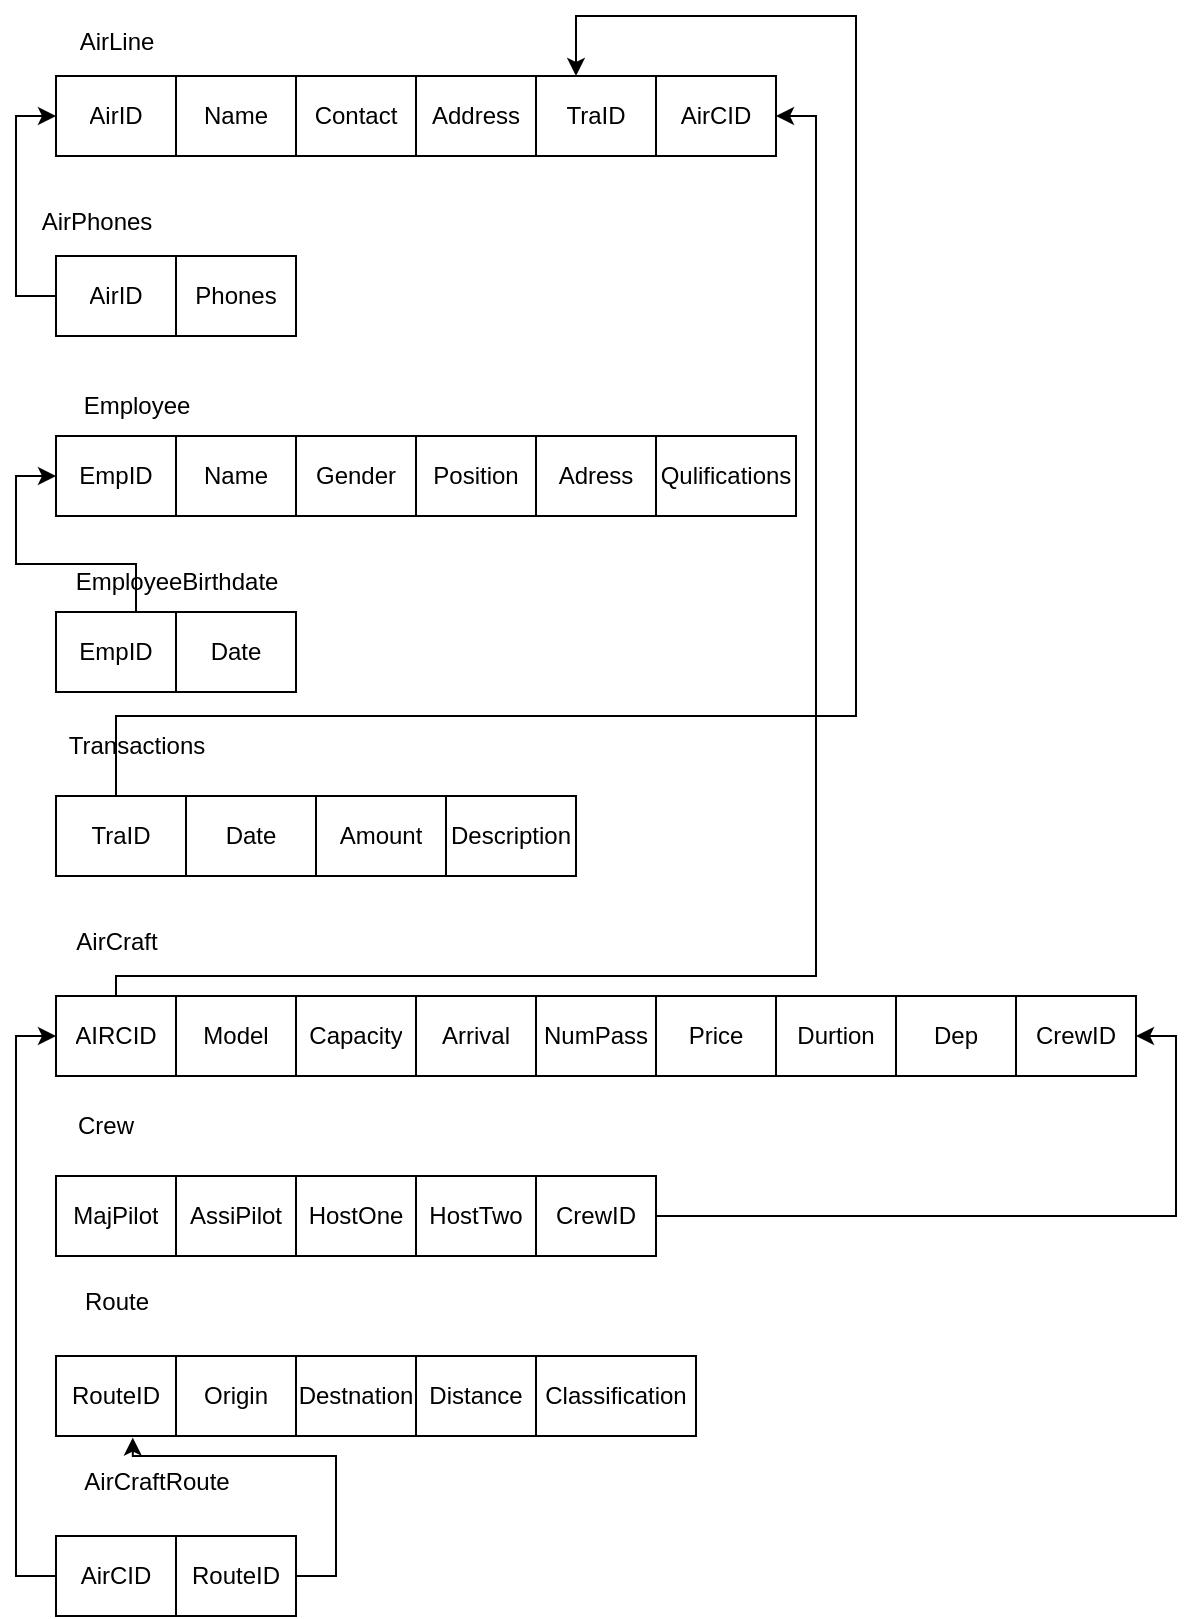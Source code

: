 <mxfile version="24.2.5" type="device">
  <diagram name="Page-1" id="in4mDl0qUS6cg2jrFzra">
    <mxGraphModel dx="2140" dy="621" grid="1" gridSize="10" guides="1" tooltips="1" connect="1" arrows="1" fold="1" page="1" pageScale="1" pageWidth="850" pageHeight="1100" math="0" shadow="0">
      <root>
        <mxCell id="0" />
        <mxCell id="1" parent="0" />
        <mxCell id="IkXdmoxsushHbvHvt8e6-1" value="" style="shape=table;startSize=0;container=1;collapsible=0;childLayout=tableLayout;" vertex="1" parent="1">
          <mxGeometry y="40" width="360" height="40" as="geometry" />
        </mxCell>
        <mxCell id="IkXdmoxsushHbvHvt8e6-2" value="" style="shape=tableRow;horizontal=0;startSize=0;swimlaneHead=0;swimlaneBody=0;strokeColor=inherit;top=0;left=0;bottom=0;right=0;collapsible=0;dropTarget=0;fillColor=none;points=[[0,0.5],[1,0.5]];portConstraint=eastwest;" vertex="1" parent="IkXdmoxsushHbvHvt8e6-1">
          <mxGeometry width="360" height="40" as="geometry" />
        </mxCell>
        <mxCell id="IkXdmoxsushHbvHvt8e6-3" value="AirID" style="shape=partialRectangle;html=1;whiteSpace=wrap;connectable=0;strokeColor=inherit;overflow=hidden;fillColor=none;top=0;left=0;bottom=0;right=0;pointerEvents=1;" vertex="1" parent="IkXdmoxsushHbvHvt8e6-2">
          <mxGeometry width="60" height="40" as="geometry">
            <mxRectangle width="60" height="40" as="alternateBounds" />
          </mxGeometry>
        </mxCell>
        <mxCell id="IkXdmoxsushHbvHvt8e6-4" value="Name" style="shape=partialRectangle;html=1;whiteSpace=wrap;connectable=0;strokeColor=inherit;overflow=hidden;fillColor=none;top=0;left=0;bottom=0;right=0;pointerEvents=1;" vertex="1" parent="IkXdmoxsushHbvHvt8e6-2">
          <mxGeometry x="60" width="60" height="40" as="geometry">
            <mxRectangle width="60" height="40" as="alternateBounds" />
          </mxGeometry>
        </mxCell>
        <mxCell id="IkXdmoxsushHbvHvt8e6-5" value="Contact" style="shape=partialRectangle;html=1;whiteSpace=wrap;connectable=0;strokeColor=inherit;overflow=hidden;fillColor=none;top=0;left=0;bottom=0;right=0;pointerEvents=1;" vertex="1" parent="IkXdmoxsushHbvHvt8e6-2">
          <mxGeometry x="120" width="60" height="40" as="geometry">
            <mxRectangle width="60" height="40" as="alternateBounds" />
          </mxGeometry>
        </mxCell>
        <mxCell id="IkXdmoxsushHbvHvt8e6-6" value="Address" style="shape=partialRectangle;html=1;whiteSpace=wrap;connectable=0;strokeColor=inherit;overflow=hidden;fillColor=none;top=0;left=0;bottom=0;right=0;pointerEvents=1;" vertex="1" parent="IkXdmoxsushHbvHvt8e6-2">
          <mxGeometry x="180" width="60" height="40" as="geometry">
            <mxRectangle width="60" height="40" as="alternateBounds" />
          </mxGeometry>
        </mxCell>
        <mxCell id="IkXdmoxsushHbvHvt8e6-46" value="TraID" style="shape=partialRectangle;html=1;whiteSpace=wrap;connectable=0;strokeColor=inherit;overflow=hidden;fillColor=none;top=0;left=0;bottom=0;right=0;pointerEvents=1;" vertex="1" parent="IkXdmoxsushHbvHvt8e6-2">
          <mxGeometry x="240" width="60" height="40" as="geometry">
            <mxRectangle width="60" height="40" as="alternateBounds" />
          </mxGeometry>
        </mxCell>
        <mxCell id="IkXdmoxsushHbvHvt8e6-56" value="AirCID" style="shape=partialRectangle;html=1;whiteSpace=wrap;connectable=0;strokeColor=inherit;overflow=hidden;fillColor=none;top=0;left=0;bottom=0;right=0;pointerEvents=1;" vertex="1" parent="IkXdmoxsushHbvHvt8e6-2">
          <mxGeometry x="300" width="60" height="40" as="geometry">
            <mxRectangle width="60" height="40" as="alternateBounds" />
          </mxGeometry>
        </mxCell>
        <mxCell id="IkXdmoxsushHbvHvt8e6-8" value="" style="shape=table;startSize=0;container=1;collapsible=0;childLayout=tableLayout;" vertex="1" parent="1">
          <mxGeometry y="130" width="120" height="40" as="geometry" />
        </mxCell>
        <mxCell id="IkXdmoxsushHbvHvt8e6-9" value="" style="shape=tableRow;horizontal=0;startSize=0;swimlaneHead=0;swimlaneBody=0;strokeColor=inherit;top=0;left=0;bottom=0;right=0;collapsible=0;dropTarget=0;fillColor=none;points=[[0,0.5],[1,0.5]];portConstraint=eastwest;" vertex="1" parent="IkXdmoxsushHbvHvt8e6-8">
          <mxGeometry width="120" height="40" as="geometry" />
        </mxCell>
        <mxCell id="IkXdmoxsushHbvHvt8e6-10" value="AirID" style="shape=partialRectangle;html=1;whiteSpace=wrap;connectable=0;strokeColor=inherit;overflow=hidden;fillColor=none;top=0;left=0;bottom=0;right=0;pointerEvents=1;" vertex="1" parent="IkXdmoxsushHbvHvt8e6-9">
          <mxGeometry width="60" height="40" as="geometry">
            <mxRectangle width="60" height="40" as="alternateBounds" />
          </mxGeometry>
        </mxCell>
        <mxCell id="IkXdmoxsushHbvHvt8e6-11" value="Phones" style="shape=partialRectangle;html=1;whiteSpace=wrap;connectable=0;strokeColor=inherit;overflow=hidden;fillColor=none;top=0;left=0;bottom=0;right=0;pointerEvents=1;" vertex="1" parent="IkXdmoxsushHbvHvt8e6-9">
          <mxGeometry x="60" width="60" height="40" as="geometry">
            <mxRectangle width="60" height="40" as="alternateBounds" />
          </mxGeometry>
        </mxCell>
        <mxCell id="IkXdmoxsushHbvHvt8e6-12" value="AirPhones" style="text;html=1;align=center;verticalAlign=middle;resizable=0;points=[];autosize=1;strokeColor=none;fillColor=none;" vertex="1" parent="1">
          <mxGeometry x="-20" y="98" width="80" height="30" as="geometry" />
        </mxCell>
        <mxCell id="IkXdmoxsushHbvHvt8e6-13" value="AirLine" style="text;html=1;align=center;verticalAlign=middle;resizable=0;points=[];autosize=1;strokeColor=none;fillColor=none;" vertex="1" parent="1">
          <mxGeometry y="8" width="60" height="30" as="geometry" />
        </mxCell>
        <mxCell id="IkXdmoxsushHbvHvt8e6-14" style="edgeStyle=orthogonalEdgeStyle;rounded=0;orthogonalLoop=1;jettySize=auto;html=1;entryX=0;entryY=0.5;entryDx=0;entryDy=0;" edge="1" parent="1" source="IkXdmoxsushHbvHvt8e6-9" target="IkXdmoxsushHbvHvt8e6-2">
          <mxGeometry relative="1" as="geometry">
            <Array as="points">
              <mxPoint x="-20" y="150" />
              <mxPoint x="-20" y="60" />
            </Array>
          </mxGeometry>
        </mxCell>
        <mxCell id="IkXdmoxsushHbvHvt8e6-21" value="" style="shape=table;startSize=0;container=1;collapsible=0;childLayout=tableLayout;" vertex="1" parent="1">
          <mxGeometry y="220" width="370" height="40" as="geometry" />
        </mxCell>
        <mxCell id="IkXdmoxsushHbvHvt8e6-22" value="" style="shape=tableRow;horizontal=0;startSize=0;swimlaneHead=0;swimlaneBody=0;strokeColor=inherit;top=0;left=0;bottom=0;right=0;collapsible=0;dropTarget=0;fillColor=none;points=[[0,0.5],[1,0.5]];portConstraint=eastwest;" vertex="1" parent="IkXdmoxsushHbvHvt8e6-21">
          <mxGeometry width="370" height="40" as="geometry" />
        </mxCell>
        <mxCell id="IkXdmoxsushHbvHvt8e6-23" value="EmpID" style="shape=partialRectangle;html=1;whiteSpace=wrap;connectable=0;strokeColor=inherit;overflow=hidden;fillColor=none;top=0;left=0;bottom=0;right=0;pointerEvents=1;" vertex="1" parent="IkXdmoxsushHbvHvt8e6-22">
          <mxGeometry width="60" height="40" as="geometry">
            <mxRectangle width="60" height="40" as="alternateBounds" />
          </mxGeometry>
        </mxCell>
        <mxCell id="IkXdmoxsushHbvHvt8e6-24" value="Name" style="shape=partialRectangle;html=1;whiteSpace=wrap;connectable=0;strokeColor=inherit;overflow=hidden;fillColor=none;top=0;left=0;bottom=0;right=0;pointerEvents=1;" vertex="1" parent="IkXdmoxsushHbvHvt8e6-22">
          <mxGeometry x="60" width="60" height="40" as="geometry">
            <mxRectangle width="60" height="40" as="alternateBounds" />
          </mxGeometry>
        </mxCell>
        <mxCell id="IkXdmoxsushHbvHvt8e6-25" value="Gender" style="shape=partialRectangle;html=1;whiteSpace=wrap;connectable=0;strokeColor=inherit;overflow=hidden;fillColor=none;top=0;left=0;bottom=0;right=0;pointerEvents=1;" vertex="1" parent="IkXdmoxsushHbvHvt8e6-22">
          <mxGeometry x="120" width="60" height="40" as="geometry">
            <mxRectangle width="60" height="40" as="alternateBounds" />
          </mxGeometry>
        </mxCell>
        <mxCell id="IkXdmoxsushHbvHvt8e6-26" value="Position" style="shape=partialRectangle;html=1;whiteSpace=wrap;connectable=0;strokeColor=inherit;overflow=hidden;fillColor=none;top=0;left=0;bottom=0;right=0;pointerEvents=1;" vertex="1" parent="IkXdmoxsushHbvHvt8e6-22">
          <mxGeometry x="180" width="60" height="40" as="geometry">
            <mxRectangle width="60" height="40" as="alternateBounds" />
          </mxGeometry>
        </mxCell>
        <mxCell id="IkXdmoxsushHbvHvt8e6-27" value="Adress" style="shape=partialRectangle;html=1;whiteSpace=wrap;connectable=0;strokeColor=inherit;overflow=hidden;fillColor=none;top=0;left=0;bottom=0;right=0;pointerEvents=1;" vertex="1" parent="IkXdmoxsushHbvHvt8e6-22">
          <mxGeometry x="240" width="60" height="40" as="geometry">
            <mxRectangle width="60" height="40" as="alternateBounds" />
          </mxGeometry>
        </mxCell>
        <mxCell id="IkXdmoxsushHbvHvt8e6-28" value="Qulifications" style="shape=partialRectangle;html=1;whiteSpace=wrap;connectable=0;strokeColor=inherit;overflow=hidden;fillColor=none;top=0;left=0;bottom=0;right=0;pointerEvents=1;" vertex="1" parent="IkXdmoxsushHbvHvt8e6-22">
          <mxGeometry x="300" width="70" height="40" as="geometry">
            <mxRectangle width="70" height="40" as="alternateBounds" />
          </mxGeometry>
        </mxCell>
        <mxCell id="IkXdmoxsushHbvHvt8e6-32" value="Employee" style="text;html=1;align=center;verticalAlign=middle;resizable=0;points=[];autosize=1;strokeColor=none;fillColor=none;" vertex="1" parent="1">
          <mxGeometry y="190" width="80" height="30" as="geometry" />
        </mxCell>
        <mxCell id="IkXdmoxsushHbvHvt8e6-33" value="EmployeeBirthdate" style="text;html=1;align=center;verticalAlign=middle;resizable=0;points=[];autosize=1;strokeColor=none;fillColor=none;" vertex="1" parent="1">
          <mxGeometry y="278" width="120" height="30" as="geometry" />
        </mxCell>
        <mxCell id="IkXdmoxsushHbvHvt8e6-38" style="edgeStyle=orthogonalEdgeStyle;rounded=0;orthogonalLoop=1;jettySize=auto;html=1;entryX=0;entryY=0.5;entryDx=0;entryDy=0;" edge="1" parent="1" source="IkXdmoxsushHbvHvt8e6-34" target="IkXdmoxsushHbvHvt8e6-22">
          <mxGeometry relative="1" as="geometry">
            <Array as="points">
              <mxPoint x="40" y="284" />
              <mxPoint x="-20" y="284" />
              <mxPoint x="-20" y="240" />
            </Array>
          </mxGeometry>
        </mxCell>
        <mxCell id="IkXdmoxsushHbvHvt8e6-34" value="" style="shape=table;startSize=0;container=1;collapsible=0;childLayout=tableLayout;" vertex="1" parent="1">
          <mxGeometry y="308" width="120" height="40" as="geometry" />
        </mxCell>
        <mxCell id="IkXdmoxsushHbvHvt8e6-35" value="" style="shape=tableRow;horizontal=0;startSize=0;swimlaneHead=0;swimlaneBody=0;strokeColor=inherit;top=0;left=0;bottom=0;right=0;collapsible=0;dropTarget=0;fillColor=none;points=[[0,0.5],[1,0.5]];portConstraint=eastwest;" vertex="1" parent="IkXdmoxsushHbvHvt8e6-34">
          <mxGeometry width="120" height="40" as="geometry" />
        </mxCell>
        <mxCell id="IkXdmoxsushHbvHvt8e6-36" value="EmpID" style="shape=partialRectangle;html=1;whiteSpace=wrap;connectable=0;strokeColor=inherit;overflow=hidden;fillColor=none;top=0;left=0;bottom=0;right=0;pointerEvents=1;" vertex="1" parent="IkXdmoxsushHbvHvt8e6-35">
          <mxGeometry width="60" height="40" as="geometry">
            <mxRectangle width="60" height="40" as="alternateBounds" />
          </mxGeometry>
        </mxCell>
        <mxCell id="IkXdmoxsushHbvHvt8e6-37" value="Date" style="shape=partialRectangle;html=1;whiteSpace=wrap;connectable=0;strokeColor=inherit;overflow=hidden;fillColor=none;top=0;left=0;bottom=0;right=0;pointerEvents=1;" vertex="1" parent="IkXdmoxsushHbvHvt8e6-35">
          <mxGeometry x="60" width="60" height="40" as="geometry">
            <mxRectangle width="60" height="40" as="alternateBounds" />
          </mxGeometry>
        </mxCell>
        <mxCell id="IkXdmoxsushHbvHvt8e6-39" value="" style="shape=table;startSize=0;container=1;collapsible=0;childLayout=tableLayout;" vertex="1" parent="1">
          <mxGeometry y="400" width="260" height="40" as="geometry" />
        </mxCell>
        <mxCell id="IkXdmoxsushHbvHvt8e6-40" value="" style="shape=tableRow;horizontal=0;startSize=0;swimlaneHead=0;swimlaneBody=0;strokeColor=inherit;top=0;left=0;bottom=0;right=0;collapsible=0;dropTarget=0;fillColor=none;points=[[0,0.5],[1,0.5]];portConstraint=eastwest;" vertex="1" parent="IkXdmoxsushHbvHvt8e6-39">
          <mxGeometry width="260" height="40" as="geometry" />
        </mxCell>
        <mxCell id="IkXdmoxsushHbvHvt8e6-41" value="TraID" style="shape=partialRectangle;html=1;whiteSpace=wrap;connectable=0;strokeColor=inherit;overflow=hidden;fillColor=none;top=0;left=0;bottom=0;right=0;pointerEvents=1;" vertex="1" parent="IkXdmoxsushHbvHvt8e6-40">
          <mxGeometry width="65" height="40" as="geometry">
            <mxRectangle width="65" height="40" as="alternateBounds" />
          </mxGeometry>
        </mxCell>
        <mxCell id="IkXdmoxsushHbvHvt8e6-42" value="Date" style="shape=partialRectangle;html=1;whiteSpace=wrap;connectable=0;strokeColor=inherit;overflow=hidden;fillColor=none;top=0;left=0;bottom=0;right=0;pointerEvents=1;" vertex="1" parent="IkXdmoxsushHbvHvt8e6-40">
          <mxGeometry x="65" width="65" height="40" as="geometry">
            <mxRectangle width="65" height="40" as="alternateBounds" />
          </mxGeometry>
        </mxCell>
        <mxCell id="IkXdmoxsushHbvHvt8e6-43" value="Amount" style="shape=partialRectangle;html=1;whiteSpace=wrap;connectable=0;strokeColor=inherit;overflow=hidden;fillColor=none;top=0;left=0;bottom=0;right=0;pointerEvents=1;" vertex="1" parent="IkXdmoxsushHbvHvt8e6-40">
          <mxGeometry x="130" width="65" height="40" as="geometry">
            <mxRectangle width="65" height="40" as="alternateBounds" />
          </mxGeometry>
        </mxCell>
        <mxCell id="IkXdmoxsushHbvHvt8e6-45" value="Description" style="shape=partialRectangle;html=1;whiteSpace=wrap;connectable=0;strokeColor=inherit;overflow=hidden;fillColor=none;top=0;left=0;bottom=0;right=0;pointerEvents=1;" vertex="1" parent="IkXdmoxsushHbvHvt8e6-40">
          <mxGeometry x="195" width="65" height="40" as="geometry">
            <mxRectangle width="65" height="40" as="alternateBounds" />
          </mxGeometry>
        </mxCell>
        <mxCell id="IkXdmoxsushHbvHvt8e6-44" value="Transactions" style="text;html=1;align=center;verticalAlign=middle;resizable=0;points=[];autosize=1;strokeColor=none;fillColor=none;" vertex="1" parent="1">
          <mxGeometry x="-5" y="360" width="90" height="30" as="geometry" />
        </mxCell>
        <mxCell id="IkXdmoxsushHbvHvt8e6-47" style="edgeStyle=orthogonalEdgeStyle;rounded=0;orthogonalLoop=1;jettySize=auto;html=1;" edge="1" parent="1" source="IkXdmoxsushHbvHvt8e6-40" target="IkXdmoxsushHbvHvt8e6-2">
          <mxGeometry relative="1" as="geometry">
            <mxPoint x="370" y="50" as="targetPoint" />
            <Array as="points">
              <mxPoint x="30" y="360" />
              <mxPoint x="400" y="360" />
              <mxPoint x="400" y="10" />
              <mxPoint x="260" y="10" />
            </Array>
          </mxGeometry>
        </mxCell>
        <mxCell id="IkXdmoxsushHbvHvt8e6-48" value="AirCraft" style="text;html=1;align=center;verticalAlign=middle;resizable=0;points=[];autosize=1;strokeColor=none;fillColor=none;" vertex="1" parent="1">
          <mxGeometry y="458" width="60" height="30" as="geometry" />
        </mxCell>
        <mxCell id="IkXdmoxsushHbvHvt8e6-59" style="edgeStyle=orthogonalEdgeStyle;rounded=0;orthogonalLoop=1;jettySize=auto;html=1;entryX=1;entryY=0.5;entryDx=0;entryDy=0;" edge="1" parent="1" target="IkXdmoxsushHbvHvt8e6-2">
          <mxGeometry relative="1" as="geometry">
            <mxPoint x="360" y="90" as="targetPoint" />
            <mxPoint x="30" y="530" as="sourcePoint" />
            <Array as="points">
              <mxPoint x="30" y="490" />
              <mxPoint x="380" y="490" />
              <mxPoint x="380" y="60" />
            </Array>
          </mxGeometry>
        </mxCell>
        <mxCell id="IkXdmoxsushHbvHvt8e6-49" value="" style="shape=table;startSize=0;container=1;collapsible=0;childLayout=tableLayout;" vertex="1" parent="1">
          <mxGeometry y="500" width="540" height="40" as="geometry" />
        </mxCell>
        <mxCell id="IkXdmoxsushHbvHvt8e6-50" value="" style="shape=tableRow;horizontal=0;startSize=0;swimlaneHead=0;swimlaneBody=0;strokeColor=inherit;top=0;left=0;bottom=0;right=0;collapsible=0;dropTarget=0;fillColor=none;points=[[0,0.5],[1,0.5]];portConstraint=eastwest;" vertex="1" parent="IkXdmoxsushHbvHvt8e6-49">
          <mxGeometry width="540" height="40" as="geometry" />
        </mxCell>
        <mxCell id="IkXdmoxsushHbvHvt8e6-51" value="AIRCID" style="shape=partialRectangle;html=1;whiteSpace=wrap;connectable=0;strokeColor=inherit;overflow=hidden;fillColor=none;top=0;left=0;bottom=0;right=0;pointerEvents=1;" vertex="1" parent="IkXdmoxsushHbvHvt8e6-50">
          <mxGeometry width="60" height="40" as="geometry">
            <mxRectangle width="60" height="40" as="alternateBounds" />
          </mxGeometry>
        </mxCell>
        <mxCell id="IkXdmoxsushHbvHvt8e6-52" value="Model" style="shape=partialRectangle;html=1;whiteSpace=wrap;connectable=0;strokeColor=inherit;overflow=hidden;fillColor=none;top=0;left=0;bottom=0;right=0;pointerEvents=1;" vertex="1" parent="IkXdmoxsushHbvHvt8e6-50">
          <mxGeometry x="60" width="60" height="40" as="geometry">
            <mxRectangle width="60" height="40" as="alternateBounds" />
          </mxGeometry>
        </mxCell>
        <mxCell id="IkXdmoxsushHbvHvt8e6-53" value="Capacity" style="shape=partialRectangle;html=1;whiteSpace=wrap;connectable=0;strokeColor=inherit;overflow=hidden;fillColor=none;top=0;left=0;bottom=0;right=0;pointerEvents=1;" vertex="1" parent="IkXdmoxsushHbvHvt8e6-50">
          <mxGeometry x="120" width="60" height="40" as="geometry">
            <mxRectangle width="60" height="40" as="alternateBounds" />
          </mxGeometry>
        </mxCell>
        <mxCell id="IkXdmoxsushHbvHvt8e6-67" value="Arrival" style="shape=partialRectangle;html=1;whiteSpace=wrap;connectable=0;strokeColor=inherit;overflow=hidden;fillColor=none;top=0;left=0;bottom=0;right=0;pointerEvents=1;" vertex="1" parent="IkXdmoxsushHbvHvt8e6-50">
          <mxGeometry x="180" width="60" height="40" as="geometry">
            <mxRectangle width="60" height="40" as="alternateBounds" />
          </mxGeometry>
        </mxCell>
        <mxCell id="IkXdmoxsushHbvHvt8e6-73" value="NumPass" style="shape=partialRectangle;html=1;whiteSpace=wrap;connectable=0;strokeColor=inherit;overflow=hidden;fillColor=none;top=0;left=0;bottom=0;right=0;pointerEvents=1;" vertex="1" parent="IkXdmoxsushHbvHvt8e6-50">
          <mxGeometry x="240" width="60" height="40" as="geometry">
            <mxRectangle width="60" height="40" as="alternateBounds" />
          </mxGeometry>
        </mxCell>
        <mxCell id="IkXdmoxsushHbvHvt8e6-74" value="Price" style="shape=partialRectangle;html=1;whiteSpace=wrap;connectable=0;strokeColor=inherit;overflow=hidden;fillColor=none;top=0;left=0;bottom=0;right=0;pointerEvents=1;" vertex="1" parent="IkXdmoxsushHbvHvt8e6-50">
          <mxGeometry x="300" width="60" height="40" as="geometry">
            <mxRectangle width="60" height="40" as="alternateBounds" />
          </mxGeometry>
        </mxCell>
        <mxCell id="IkXdmoxsushHbvHvt8e6-75" value="Durtion" style="shape=partialRectangle;html=1;whiteSpace=wrap;connectable=0;strokeColor=inherit;overflow=hidden;fillColor=none;top=0;left=0;bottom=0;right=0;pointerEvents=1;" vertex="1" parent="IkXdmoxsushHbvHvt8e6-50">
          <mxGeometry x="360" width="60" height="40" as="geometry">
            <mxRectangle width="60" height="40" as="alternateBounds" />
          </mxGeometry>
        </mxCell>
        <mxCell id="IkXdmoxsushHbvHvt8e6-76" value="Dep" style="shape=partialRectangle;html=1;whiteSpace=wrap;connectable=0;strokeColor=inherit;overflow=hidden;fillColor=none;top=0;left=0;bottom=0;right=0;pointerEvents=1;" vertex="1" parent="IkXdmoxsushHbvHvt8e6-50">
          <mxGeometry x="420" width="60" height="40" as="geometry">
            <mxRectangle width="60" height="40" as="alternateBounds" />
          </mxGeometry>
        </mxCell>
        <mxCell id="IkXdmoxsushHbvHvt8e6-77" value="CrewID" style="shape=partialRectangle;html=1;whiteSpace=wrap;connectable=0;strokeColor=inherit;overflow=hidden;fillColor=none;top=0;left=0;bottom=0;right=0;pointerEvents=1;" vertex="1" parent="IkXdmoxsushHbvHvt8e6-50">
          <mxGeometry x="480" width="60" height="40" as="geometry">
            <mxRectangle width="60" height="40" as="alternateBounds" />
          </mxGeometry>
        </mxCell>
        <mxCell id="IkXdmoxsushHbvHvt8e6-60" value="Crew" style="text;html=1;align=center;verticalAlign=middle;whiteSpace=wrap;rounded=0;" vertex="1" parent="1">
          <mxGeometry x="-5" y="550" width="60" height="30" as="geometry" />
        </mxCell>
        <mxCell id="IkXdmoxsushHbvHvt8e6-61" value="" style="shape=table;startSize=0;container=1;collapsible=0;childLayout=tableLayout;" vertex="1" parent="1">
          <mxGeometry y="590" width="300" height="40" as="geometry" />
        </mxCell>
        <mxCell id="IkXdmoxsushHbvHvt8e6-62" value="" style="shape=tableRow;horizontal=0;startSize=0;swimlaneHead=0;swimlaneBody=0;strokeColor=inherit;top=0;left=0;bottom=0;right=0;collapsible=0;dropTarget=0;fillColor=none;points=[[0,0.5],[1,0.5]];portConstraint=eastwest;" vertex="1" parent="IkXdmoxsushHbvHvt8e6-61">
          <mxGeometry width="300" height="40" as="geometry" />
        </mxCell>
        <mxCell id="IkXdmoxsushHbvHvt8e6-63" value="MajPilot" style="shape=partialRectangle;html=1;whiteSpace=wrap;connectable=0;strokeColor=inherit;overflow=hidden;fillColor=none;top=0;left=0;bottom=0;right=0;pointerEvents=1;" vertex="1" parent="IkXdmoxsushHbvHvt8e6-62">
          <mxGeometry width="60" height="40" as="geometry">
            <mxRectangle width="60" height="40" as="alternateBounds" />
          </mxGeometry>
        </mxCell>
        <mxCell id="IkXdmoxsushHbvHvt8e6-64" value="AssiPilot" style="shape=partialRectangle;html=1;whiteSpace=wrap;connectable=0;strokeColor=inherit;overflow=hidden;fillColor=none;top=0;left=0;bottom=0;right=0;pointerEvents=1;" vertex="1" parent="IkXdmoxsushHbvHvt8e6-62">
          <mxGeometry x="60" width="60" height="40" as="geometry">
            <mxRectangle width="60" height="40" as="alternateBounds" />
          </mxGeometry>
        </mxCell>
        <mxCell id="IkXdmoxsushHbvHvt8e6-65" value="HostOne" style="shape=partialRectangle;html=1;whiteSpace=wrap;connectable=0;strokeColor=inherit;overflow=hidden;fillColor=none;top=0;left=0;bottom=0;right=0;pointerEvents=1;" vertex="1" parent="IkXdmoxsushHbvHvt8e6-62">
          <mxGeometry x="120" width="60" height="40" as="geometry">
            <mxRectangle width="60" height="40" as="alternateBounds" />
          </mxGeometry>
        </mxCell>
        <mxCell id="IkXdmoxsushHbvHvt8e6-66" value="HostTwo" style="shape=partialRectangle;html=1;whiteSpace=wrap;connectable=0;strokeColor=inherit;overflow=hidden;fillColor=none;top=0;left=0;bottom=0;right=0;pointerEvents=1;" vertex="1" parent="IkXdmoxsushHbvHvt8e6-62">
          <mxGeometry x="180" width="60" height="40" as="geometry">
            <mxRectangle width="60" height="40" as="alternateBounds" />
          </mxGeometry>
        </mxCell>
        <mxCell id="IkXdmoxsushHbvHvt8e6-68" value="CrewID" style="shape=partialRectangle;html=1;whiteSpace=wrap;connectable=0;strokeColor=inherit;overflow=hidden;fillColor=none;top=0;left=0;bottom=0;right=0;pointerEvents=1;" vertex="1" parent="IkXdmoxsushHbvHvt8e6-62">
          <mxGeometry x="240" width="60" height="40" as="geometry">
            <mxRectangle width="60" height="40" as="alternateBounds" />
          </mxGeometry>
        </mxCell>
        <mxCell id="IkXdmoxsushHbvHvt8e6-78" style="edgeStyle=orthogonalEdgeStyle;rounded=0;orthogonalLoop=1;jettySize=auto;html=1;entryX=1;entryY=0.5;entryDx=0;entryDy=0;" edge="1" parent="1" source="IkXdmoxsushHbvHvt8e6-62" target="IkXdmoxsushHbvHvt8e6-50">
          <mxGeometry relative="1" as="geometry" />
        </mxCell>
        <mxCell id="IkXdmoxsushHbvHvt8e6-79" value="" style="shape=table;startSize=0;container=1;collapsible=0;childLayout=tableLayout;" vertex="1" parent="1">
          <mxGeometry y="680" width="320" height="40" as="geometry" />
        </mxCell>
        <mxCell id="IkXdmoxsushHbvHvt8e6-80" value="" style="shape=tableRow;horizontal=0;startSize=0;swimlaneHead=0;swimlaneBody=0;strokeColor=inherit;top=0;left=0;bottom=0;right=0;collapsible=0;dropTarget=0;fillColor=none;points=[[0,0.5],[1,0.5]];portConstraint=eastwest;" vertex="1" parent="IkXdmoxsushHbvHvt8e6-79">
          <mxGeometry width="320" height="40" as="geometry" />
        </mxCell>
        <mxCell id="IkXdmoxsushHbvHvt8e6-81" value="RouteID" style="shape=partialRectangle;html=1;whiteSpace=wrap;connectable=0;strokeColor=inherit;overflow=hidden;fillColor=none;top=0;left=0;bottom=0;right=0;pointerEvents=1;" vertex="1" parent="IkXdmoxsushHbvHvt8e6-80">
          <mxGeometry width="60" height="40" as="geometry">
            <mxRectangle width="60" height="40" as="alternateBounds" />
          </mxGeometry>
        </mxCell>
        <mxCell id="IkXdmoxsushHbvHvt8e6-82" value="Origin" style="shape=partialRectangle;html=1;whiteSpace=wrap;connectable=0;strokeColor=inherit;overflow=hidden;fillColor=none;top=0;left=0;bottom=0;right=0;pointerEvents=1;" vertex="1" parent="IkXdmoxsushHbvHvt8e6-80">
          <mxGeometry x="60" width="60" height="40" as="geometry">
            <mxRectangle width="60" height="40" as="alternateBounds" />
          </mxGeometry>
        </mxCell>
        <mxCell id="IkXdmoxsushHbvHvt8e6-83" value="Destnation" style="shape=partialRectangle;html=1;whiteSpace=wrap;connectable=0;strokeColor=inherit;overflow=hidden;fillColor=none;top=0;left=0;bottom=0;right=0;pointerEvents=1;" vertex="1" parent="IkXdmoxsushHbvHvt8e6-80">
          <mxGeometry x="120" width="60" height="40" as="geometry">
            <mxRectangle width="60" height="40" as="alternateBounds" />
          </mxGeometry>
        </mxCell>
        <mxCell id="IkXdmoxsushHbvHvt8e6-84" value="Distance" style="shape=partialRectangle;html=1;whiteSpace=wrap;connectable=0;strokeColor=inherit;overflow=hidden;fillColor=none;top=0;left=0;bottom=0;right=0;pointerEvents=1;" vertex="1" parent="IkXdmoxsushHbvHvt8e6-80">
          <mxGeometry x="180" width="60" height="40" as="geometry">
            <mxRectangle width="60" height="40" as="alternateBounds" />
          </mxGeometry>
        </mxCell>
        <mxCell id="IkXdmoxsushHbvHvt8e6-86" value="Classification" style="shape=partialRectangle;html=1;whiteSpace=wrap;connectable=0;strokeColor=inherit;overflow=hidden;fillColor=none;top=0;left=0;bottom=0;right=0;pointerEvents=1;" vertex="1" parent="IkXdmoxsushHbvHvt8e6-80">
          <mxGeometry x="240" width="80" height="40" as="geometry">
            <mxRectangle width="80" height="40" as="alternateBounds" />
          </mxGeometry>
        </mxCell>
        <mxCell id="IkXdmoxsushHbvHvt8e6-85" value="Route" style="text;html=1;align=center;verticalAlign=middle;resizable=0;points=[];autosize=1;strokeColor=none;fillColor=none;" vertex="1" parent="1">
          <mxGeometry y="638" width="60" height="30" as="geometry" />
        </mxCell>
        <mxCell id="IkXdmoxsushHbvHvt8e6-91" value="" style="shape=table;startSize=0;container=1;collapsible=0;childLayout=tableLayout;" vertex="1" parent="1">
          <mxGeometry y="770" width="120" height="40" as="geometry" />
        </mxCell>
        <mxCell id="IkXdmoxsushHbvHvt8e6-92" value="" style="shape=tableRow;horizontal=0;startSize=0;swimlaneHead=0;swimlaneBody=0;strokeColor=inherit;top=0;left=0;bottom=0;right=0;collapsible=0;dropTarget=0;fillColor=none;points=[[0,0.5],[1,0.5]];portConstraint=eastwest;" vertex="1" parent="IkXdmoxsushHbvHvt8e6-91">
          <mxGeometry width="120" height="40" as="geometry" />
        </mxCell>
        <mxCell id="IkXdmoxsushHbvHvt8e6-93" value="AirCID" style="shape=partialRectangle;html=1;whiteSpace=wrap;connectable=0;strokeColor=inherit;overflow=hidden;fillColor=none;top=0;left=0;bottom=0;right=0;pointerEvents=1;" vertex="1" parent="IkXdmoxsushHbvHvt8e6-92">
          <mxGeometry width="60" height="40" as="geometry">
            <mxRectangle width="60" height="40" as="alternateBounds" />
          </mxGeometry>
        </mxCell>
        <mxCell id="IkXdmoxsushHbvHvt8e6-94" value="RouteID" style="shape=partialRectangle;html=1;whiteSpace=wrap;connectable=0;strokeColor=inherit;overflow=hidden;fillColor=none;top=0;left=0;bottom=0;right=0;pointerEvents=1;" vertex="1" parent="IkXdmoxsushHbvHvt8e6-92">
          <mxGeometry x="60" width="60" height="40" as="geometry">
            <mxRectangle width="60" height="40" as="alternateBounds" />
          </mxGeometry>
        </mxCell>
        <mxCell id="IkXdmoxsushHbvHvt8e6-100" value="AirCraftRoute" style="text;html=1;align=center;verticalAlign=middle;resizable=0;points=[];autosize=1;strokeColor=none;fillColor=none;" vertex="1" parent="1">
          <mxGeometry y="728" width="100" height="30" as="geometry" />
        </mxCell>
        <mxCell id="IkXdmoxsushHbvHvt8e6-101" style="edgeStyle=orthogonalEdgeStyle;rounded=0;orthogonalLoop=1;jettySize=auto;html=1;exitX=0;exitY=0.5;exitDx=0;exitDy=0;entryX=0;entryY=0.5;entryDx=0;entryDy=0;" edge="1" parent="1" source="IkXdmoxsushHbvHvt8e6-92" target="IkXdmoxsushHbvHvt8e6-50">
          <mxGeometry relative="1" as="geometry" />
        </mxCell>
        <mxCell id="IkXdmoxsushHbvHvt8e6-102" style="edgeStyle=orthogonalEdgeStyle;rounded=0;orthogonalLoop=1;jettySize=auto;html=1;exitX=1;exitY=0.5;exitDx=0;exitDy=0;entryX=0.12;entryY=1.02;entryDx=0;entryDy=0;entryPerimeter=0;" edge="1" parent="1" source="IkXdmoxsushHbvHvt8e6-92" target="IkXdmoxsushHbvHvt8e6-80">
          <mxGeometry relative="1" as="geometry">
            <Array as="points">
              <mxPoint x="140" y="790" />
              <mxPoint x="140" y="730" />
              <mxPoint x="38" y="730" />
            </Array>
          </mxGeometry>
        </mxCell>
      </root>
    </mxGraphModel>
  </diagram>
</mxfile>
